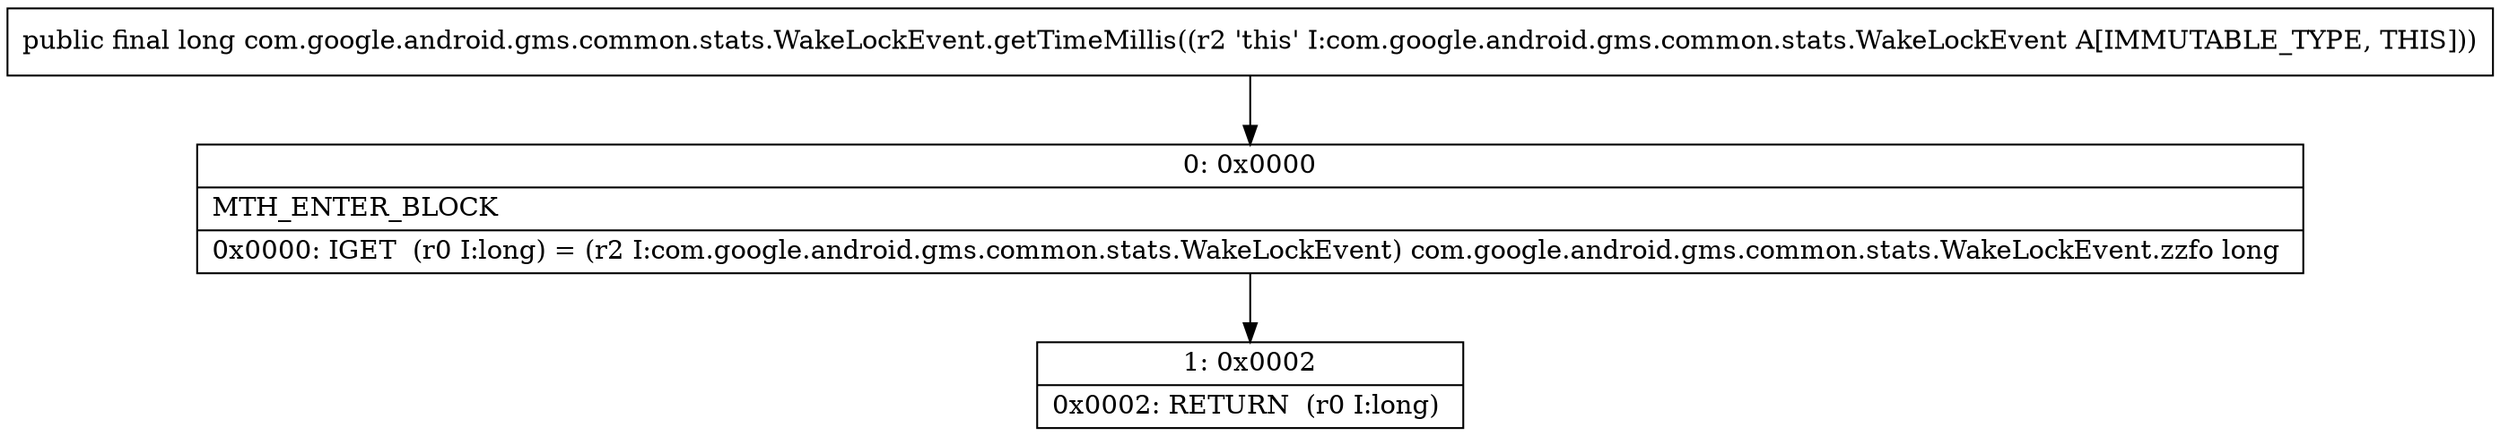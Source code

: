 digraph "CFG forcom.google.android.gms.common.stats.WakeLockEvent.getTimeMillis()J" {
Node_0 [shape=record,label="{0\:\ 0x0000|MTH_ENTER_BLOCK\l|0x0000: IGET  (r0 I:long) = (r2 I:com.google.android.gms.common.stats.WakeLockEvent) com.google.android.gms.common.stats.WakeLockEvent.zzfo long \l}"];
Node_1 [shape=record,label="{1\:\ 0x0002|0x0002: RETURN  (r0 I:long) \l}"];
MethodNode[shape=record,label="{public final long com.google.android.gms.common.stats.WakeLockEvent.getTimeMillis((r2 'this' I:com.google.android.gms.common.stats.WakeLockEvent A[IMMUTABLE_TYPE, THIS])) }"];
MethodNode -> Node_0;
Node_0 -> Node_1;
}

